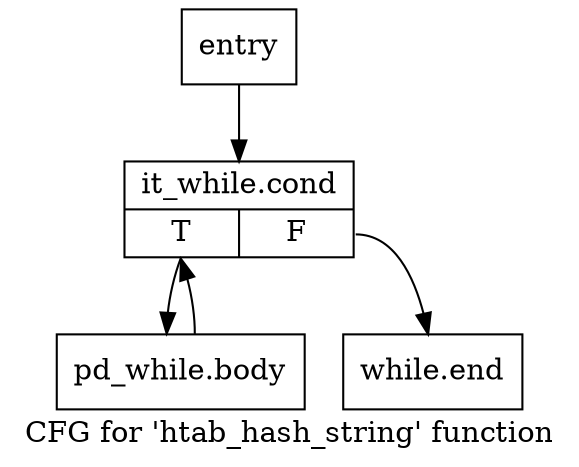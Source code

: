 digraph "CFG for 'htab_hash_string' function" {
	label="CFG for 'htab_hash_string' function";

	Node0x9ebb7e0 [shape=record,label="{entry}"];
	Node0x9ebb7e0 -> Node0x9ebb830;
	Node0x9ebb830 [shape=record,label="{it_while.cond|{<s0>T|<s1>F}}"];
	Node0x9ebb830:s0 -> Node0x9ebbbf0;
	Node0x9ebb830:s1 -> Node0x9ebbc40;
	Node0x9ebbbf0 [shape=record,label="{pd_while.body}"];
	Node0x9ebbbf0 -> Node0x9ebb830;
	Node0x9ebbc40 [shape=record,label="{while.end}"];
}
